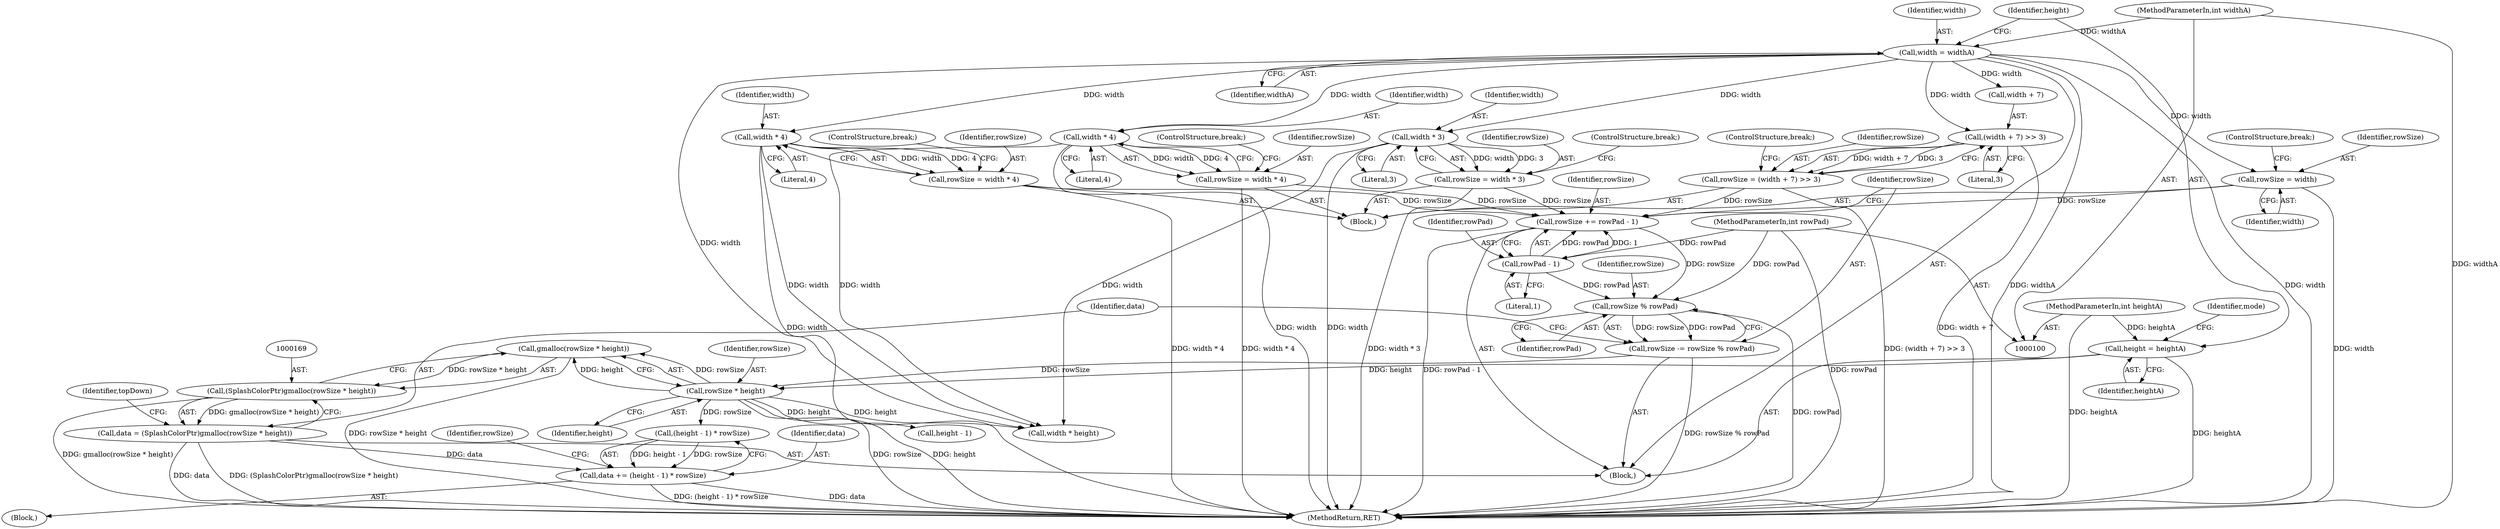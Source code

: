 digraph "1_poppler_9cf2325fb22f812b31858e519411f57747d39bd8_2@API" {
"1000170" [label="(Call,gmalloc(rowSize * height))"];
"1000171" [label="(Call,rowSize * height)"];
"1000161" [label="(Call,rowSize -= rowSize % rowPad)"];
"1000163" [label="(Call,rowSize % rowPad)"];
"1000156" [label="(Call,rowSize += rowPad - 1)"];
"1000158" [label="(Call,rowPad - 1)"];
"1000103" [label="(MethodParameterIn,int rowPad)"];
"1000150" [label="(Call,rowSize = width * 4)"];
"1000152" [label="(Call,width * 4)"];
"1000108" [label="(Call,width = widthA)"];
"1000101" [label="(MethodParameterIn,int widthA)"];
"1000143" [label="(Call,rowSize = width * 4)"];
"1000145" [label="(Call,width * 4)"];
"1000121" [label="(Call,rowSize = (width + 7) >> 3)"];
"1000123" [label="(Call,(width + 7) >> 3)"];
"1000136" [label="(Call,rowSize = width * 3)"];
"1000138" [label="(Call,width * 3)"];
"1000130" [label="(Call,rowSize = width)"];
"1000111" [label="(Call,height = heightA)"];
"1000102" [label="(MethodParameterIn,int heightA)"];
"1000168" [label="(Call,(SplashColorPtr)gmalloc(rowSize * height))"];
"1000166" [label="(Call,data = (SplashColorPtr)gmalloc(rowSize * height))"];
"1000178" [label="(Call,data += (height - 1) * rowSize)"];
"1000165" [label="(Identifier,rowPad)"];
"1000140" [label="(Literal,3)"];
"1000197" [label="(Call,width * height)"];
"1000177" [label="(Block,)"];
"1000146" [label="(Identifier,width)"];
"1000112" [label="(Identifier,height)"];
"1000164" [label="(Identifier,rowSize)"];
"1000122" [label="(Identifier,rowSize)"];
"1000139" [label="(Identifier,width)"];
"1000176" [label="(Identifier,topDown)"];
"1000113" [label="(Identifier,heightA)"];
"1000179" [label="(Identifier,data)"];
"1000170" [label="(Call,gmalloc(rowSize * height))"];
"1000145" [label="(Call,width * 4)"];
"1000180" [label="(Call,(height - 1) * rowSize)"];
"1000152" [label="(Call,width * 4)"];
"1000101" [label="(MethodParameterIn,int widthA)"];
"1000111" [label="(Call,height = heightA)"];
"1000144" [label="(Identifier,rowSize)"];
"1000148" [label="(ControlStructure,break;)"];
"1000166" [label="(Call,data = (SplashColorPtr)gmalloc(rowSize * height))"];
"1000160" [label="(Literal,1)"];
"1000173" [label="(Identifier,height)"];
"1000147" [label="(Literal,4)"];
"1000128" [label="(ControlStructure,break;)"];
"1000107" [label="(Block,)"];
"1000205" [label="(MethodReturn,RET)"];
"1000158" [label="(Call,rowPad - 1)"];
"1000108" [label="(Call,width = widthA)"];
"1000133" [label="(ControlStructure,break;)"];
"1000154" [label="(Literal,4)"];
"1000103" [label="(MethodParameterIn,int rowPad)"];
"1000151" [label="(Identifier,rowSize)"];
"1000109" [label="(Identifier,width)"];
"1000186" [label="(Identifier,rowSize)"];
"1000181" [label="(Call,height - 1)"];
"1000110" [label="(Identifier,widthA)"];
"1000171" [label="(Call,rowSize * height)"];
"1000150" [label="(Call,rowSize = width * 4)"];
"1000136" [label="(Call,rowSize = width * 3)"];
"1000131" [label="(Identifier,rowSize)"];
"1000178" [label="(Call,data += (height - 1) * rowSize)"];
"1000138" [label="(Call,width * 3)"];
"1000115" [label="(Identifier,mode)"];
"1000137" [label="(Identifier,rowSize)"];
"1000167" [label="(Identifier,data)"];
"1000162" [label="(Identifier,rowSize)"];
"1000121" [label="(Call,rowSize = (width + 7) >> 3)"];
"1000153" [label="(Identifier,width)"];
"1000143" [label="(Call,rowSize = width * 4)"];
"1000155" [label="(ControlStructure,break;)"];
"1000130" [label="(Call,rowSize = width)"];
"1000123" [label="(Call,(width + 7) >> 3)"];
"1000102" [label="(MethodParameterIn,int heightA)"];
"1000161" [label="(Call,rowSize -= rowSize % rowPad)"];
"1000157" [label="(Identifier,rowSize)"];
"1000156" [label="(Call,rowSize += rowPad - 1)"];
"1000132" [label="(Identifier,width)"];
"1000127" [label="(Literal,3)"];
"1000168" [label="(Call,(SplashColorPtr)gmalloc(rowSize * height))"];
"1000159" [label="(Identifier,rowPad)"];
"1000124" [label="(Call,width + 7)"];
"1000141" [label="(ControlStructure,break;)"];
"1000119" [label="(Block,)"];
"1000172" [label="(Identifier,rowSize)"];
"1000163" [label="(Call,rowSize % rowPad)"];
"1000170" -> "1000168"  [label="AST: "];
"1000170" -> "1000171"  [label="CFG: "];
"1000171" -> "1000170"  [label="AST: "];
"1000168" -> "1000170"  [label="CFG: "];
"1000170" -> "1000205"  [label="DDG: rowSize * height"];
"1000170" -> "1000168"  [label="DDG: rowSize * height"];
"1000171" -> "1000170"  [label="DDG: rowSize"];
"1000171" -> "1000170"  [label="DDG: height"];
"1000171" -> "1000173"  [label="CFG: "];
"1000172" -> "1000171"  [label="AST: "];
"1000173" -> "1000171"  [label="AST: "];
"1000171" -> "1000205"  [label="DDG: rowSize"];
"1000171" -> "1000205"  [label="DDG: height"];
"1000161" -> "1000171"  [label="DDG: rowSize"];
"1000111" -> "1000171"  [label="DDG: height"];
"1000171" -> "1000181"  [label="DDG: height"];
"1000171" -> "1000180"  [label="DDG: rowSize"];
"1000171" -> "1000197"  [label="DDG: height"];
"1000161" -> "1000107"  [label="AST: "];
"1000161" -> "1000163"  [label="CFG: "];
"1000162" -> "1000161"  [label="AST: "];
"1000163" -> "1000161"  [label="AST: "];
"1000167" -> "1000161"  [label="CFG: "];
"1000161" -> "1000205"  [label="DDG: rowSize % rowPad"];
"1000163" -> "1000161"  [label="DDG: rowSize"];
"1000163" -> "1000161"  [label="DDG: rowPad"];
"1000163" -> "1000165"  [label="CFG: "];
"1000164" -> "1000163"  [label="AST: "];
"1000165" -> "1000163"  [label="AST: "];
"1000163" -> "1000205"  [label="DDG: rowPad"];
"1000156" -> "1000163"  [label="DDG: rowSize"];
"1000158" -> "1000163"  [label="DDG: rowPad"];
"1000103" -> "1000163"  [label="DDG: rowPad"];
"1000156" -> "1000107"  [label="AST: "];
"1000156" -> "1000158"  [label="CFG: "];
"1000157" -> "1000156"  [label="AST: "];
"1000158" -> "1000156"  [label="AST: "];
"1000162" -> "1000156"  [label="CFG: "];
"1000156" -> "1000205"  [label="DDG: rowPad - 1"];
"1000158" -> "1000156"  [label="DDG: rowPad"];
"1000158" -> "1000156"  [label="DDG: 1"];
"1000150" -> "1000156"  [label="DDG: rowSize"];
"1000143" -> "1000156"  [label="DDG: rowSize"];
"1000121" -> "1000156"  [label="DDG: rowSize"];
"1000136" -> "1000156"  [label="DDG: rowSize"];
"1000130" -> "1000156"  [label="DDG: rowSize"];
"1000158" -> "1000160"  [label="CFG: "];
"1000159" -> "1000158"  [label="AST: "];
"1000160" -> "1000158"  [label="AST: "];
"1000103" -> "1000158"  [label="DDG: rowPad"];
"1000103" -> "1000100"  [label="AST: "];
"1000103" -> "1000205"  [label="DDG: rowPad"];
"1000150" -> "1000119"  [label="AST: "];
"1000150" -> "1000152"  [label="CFG: "];
"1000151" -> "1000150"  [label="AST: "];
"1000152" -> "1000150"  [label="AST: "];
"1000155" -> "1000150"  [label="CFG: "];
"1000150" -> "1000205"  [label="DDG: width * 4"];
"1000152" -> "1000150"  [label="DDG: width"];
"1000152" -> "1000150"  [label="DDG: 4"];
"1000152" -> "1000154"  [label="CFG: "];
"1000153" -> "1000152"  [label="AST: "];
"1000154" -> "1000152"  [label="AST: "];
"1000152" -> "1000205"  [label="DDG: width"];
"1000108" -> "1000152"  [label="DDG: width"];
"1000152" -> "1000197"  [label="DDG: width"];
"1000108" -> "1000107"  [label="AST: "];
"1000108" -> "1000110"  [label="CFG: "];
"1000109" -> "1000108"  [label="AST: "];
"1000110" -> "1000108"  [label="AST: "];
"1000112" -> "1000108"  [label="CFG: "];
"1000108" -> "1000205"  [label="DDG: widthA"];
"1000108" -> "1000205"  [label="DDG: width"];
"1000101" -> "1000108"  [label="DDG: widthA"];
"1000108" -> "1000123"  [label="DDG: width"];
"1000108" -> "1000124"  [label="DDG: width"];
"1000108" -> "1000130"  [label="DDG: width"];
"1000108" -> "1000138"  [label="DDG: width"];
"1000108" -> "1000145"  [label="DDG: width"];
"1000108" -> "1000197"  [label="DDG: width"];
"1000101" -> "1000100"  [label="AST: "];
"1000101" -> "1000205"  [label="DDG: widthA"];
"1000143" -> "1000119"  [label="AST: "];
"1000143" -> "1000145"  [label="CFG: "];
"1000144" -> "1000143"  [label="AST: "];
"1000145" -> "1000143"  [label="AST: "];
"1000148" -> "1000143"  [label="CFG: "];
"1000143" -> "1000205"  [label="DDG: width * 4"];
"1000145" -> "1000143"  [label="DDG: width"];
"1000145" -> "1000143"  [label="DDG: 4"];
"1000145" -> "1000147"  [label="CFG: "];
"1000146" -> "1000145"  [label="AST: "];
"1000147" -> "1000145"  [label="AST: "];
"1000145" -> "1000205"  [label="DDG: width"];
"1000145" -> "1000197"  [label="DDG: width"];
"1000121" -> "1000119"  [label="AST: "];
"1000121" -> "1000123"  [label="CFG: "];
"1000122" -> "1000121"  [label="AST: "];
"1000123" -> "1000121"  [label="AST: "];
"1000128" -> "1000121"  [label="CFG: "];
"1000121" -> "1000205"  [label="DDG: (width + 7) >> 3"];
"1000123" -> "1000121"  [label="DDG: width + 7"];
"1000123" -> "1000121"  [label="DDG: 3"];
"1000123" -> "1000127"  [label="CFG: "];
"1000124" -> "1000123"  [label="AST: "];
"1000127" -> "1000123"  [label="AST: "];
"1000123" -> "1000205"  [label="DDG: width + 7"];
"1000136" -> "1000119"  [label="AST: "];
"1000136" -> "1000138"  [label="CFG: "];
"1000137" -> "1000136"  [label="AST: "];
"1000138" -> "1000136"  [label="AST: "];
"1000141" -> "1000136"  [label="CFG: "];
"1000136" -> "1000205"  [label="DDG: width * 3"];
"1000138" -> "1000136"  [label="DDG: width"];
"1000138" -> "1000136"  [label="DDG: 3"];
"1000138" -> "1000140"  [label="CFG: "];
"1000139" -> "1000138"  [label="AST: "];
"1000140" -> "1000138"  [label="AST: "];
"1000138" -> "1000205"  [label="DDG: width"];
"1000138" -> "1000197"  [label="DDG: width"];
"1000130" -> "1000119"  [label="AST: "];
"1000130" -> "1000132"  [label="CFG: "];
"1000131" -> "1000130"  [label="AST: "];
"1000132" -> "1000130"  [label="AST: "];
"1000133" -> "1000130"  [label="CFG: "];
"1000130" -> "1000205"  [label="DDG: width"];
"1000111" -> "1000107"  [label="AST: "];
"1000111" -> "1000113"  [label="CFG: "];
"1000112" -> "1000111"  [label="AST: "];
"1000113" -> "1000111"  [label="AST: "];
"1000115" -> "1000111"  [label="CFG: "];
"1000111" -> "1000205"  [label="DDG: heightA"];
"1000102" -> "1000111"  [label="DDG: heightA"];
"1000102" -> "1000100"  [label="AST: "];
"1000102" -> "1000205"  [label="DDG: heightA"];
"1000168" -> "1000166"  [label="AST: "];
"1000169" -> "1000168"  [label="AST: "];
"1000166" -> "1000168"  [label="CFG: "];
"1000168" -> "1000205"  [label="DDG: gmalloc(rowSize * height)"];
"1000168" -> "1000166"  [label="DDG: gmalloc(rowSize * height)"];
"1000166" -> "1000107"  [label="AST: "];
"1000167" -> "1000166"  [label="AST: "];
"1000176" -> "1000166"  [label="CFG: "];
"1000166" -> "1000205"  [label="DDG: (SplashColorPtr)gmalloc(rowSize * height)"];
"1000166" -> "1000205"  [label="DDG: data"];
"1000166" -> "1000178"  [label="DDG: data"];
"1000178" -> "1000177"  [label="AST: "];
"1000178" -> "1000180"  [label="CFG: "];
"1000179" -> "1000178"  [label="AST: "];
"1000180" -> "1000178"  [label="AST: "];
"1000186" -> "1000178"  [label="CFG: "];
"1000178" -> "1000205"  [label="DDG: data"];
"1000178" -> "1000205"  [label="DDG: (height - 1) * rowSize"];
"1000180" -> "1000178"  [label="DDG: height - 1"];
"1000180" -> "1000178"  [label="DDG: rowSize"];
}
